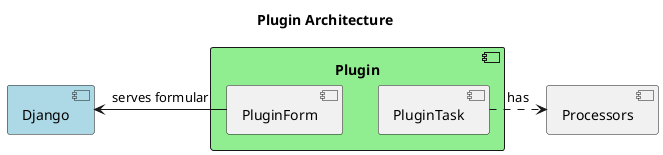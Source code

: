 @startuml
title "Plugin Architecture"

component Processors
component Django #lightblue
component Plugin #lightgreen {
    component PluginForm
    component PluginTask
}


PluginTask -right.> Processors: has
PluginForm -left-> Django: serves formular
@enduml